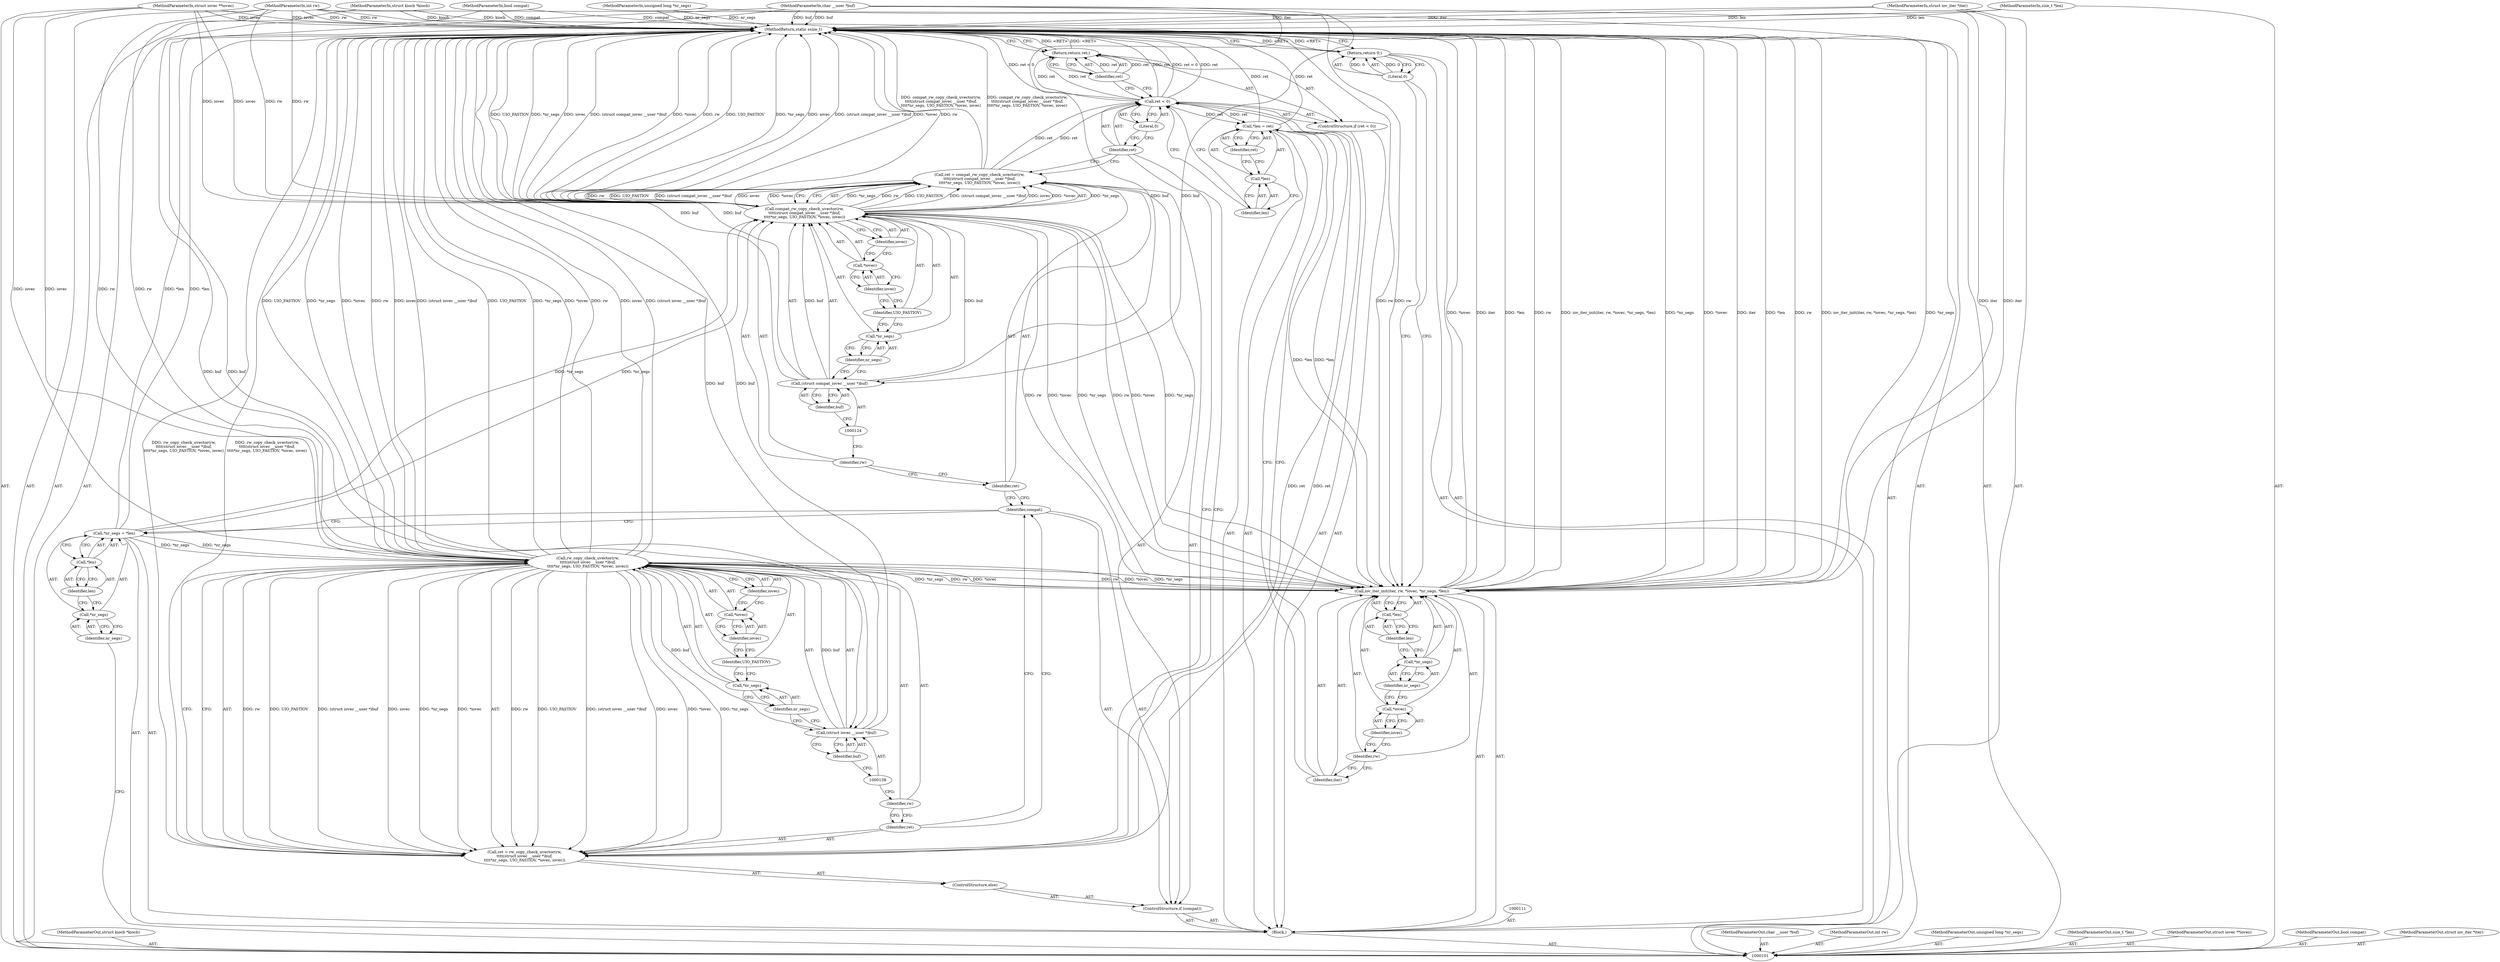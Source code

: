 digraph "0_linux_4c185ce06dca14f5cea192f5a2c981ef50663f2b_1" {
"1000167" [label="(MethodReturn,static ssize_t)"];
"1000102" [label="(MethodParameterIn,struct kiocb *kiocb)"];
"1000226" [label="(MethodParameterOut,struct kiocb *kiocb)"];
"1000112" [label="(Call,*nr_segs = *len)"];
"1000113" [label="(Call,*nr_segs)"];
"1000115" [label="(Call,*len)"];
"1000116" [label="(Identifier,len)"];
"1000114" [label="(Identifier,nr_segs)"];
"1000117" [label="(ControlStructure,if (compat))"];
"1000118" [label="(Identifier,compat)"];
"1000119" [label="(Call,ret = compat_rw_copy_check_uvector(rw,\n\t\t\t\t(struct compat_iovec __user *)buf,\n\t\t\t\t*nr_segs, UIO_FASTIOV, *iovec, iovec))"];
"1000120" [label="(Identifier,ret)"];
"1000122" [label="(Identifier,rw)"];
"1000121" [label="(Call,compat_rw_copy_check_uvector(rw,\n\t\t\t\t(struct compat_iovec __user *)buf,\n\t\t\t\t*nr_segs, UIO_FASTIOV, *iovec, iovec))"];
"1000125" [label="(Identifier,buf)"];
"1000123" [label="(Call,(struct compat_iovec __user *)buf)"];
"1000128" [label="(Identifier,UIO_FASTIOV)"];
"1000129" [label="(Call,*iovec)"];
"1000130" [label="(Identifier,iovec)"];
"1000131" [label="(Identifier,iovec)"];
"1000126" [label="(Call,*nr_segs)"];
"1000127" [label="(Identifier,nr_segs)"];
"1000132" [label="(ControlStructure,else)"];
"1000104" [label="(MethodParameterIn,char __user *buf)"];
"1000228" [label="(MethodParameterOut,char __user *buf)"];
"1000103" [label="(MethodParameterIn,int rw)"];
"1000227" [label="(MethodParameterOut,int rw)"];
"1000133" [label="(Call,ret = rw_copy_check_uvector(rw,\n\t\t\t\t(struct iovec __user *)buf,\n\t\t\t\t*nr_segs, UIO_FASTIOV, *iovec, iovec))"];
"1000134" [label="(Identifier,ret)"];
"1000136" [label="(Identifier,rw)"];
"1000135" [label="(Call,rw_copy_check_uvector(rw,\n\t\t\t\t(struct iovec __user *)buf,\n\t\t\t\t*nr_segs, UIO_FASTIOV, *iovec, iovec))"];
"1000139" [label="(Identifier,buf)"];
"1000137" [label="(Call,(struct iovec __user *)buf)"];
"1000142" [label="(Identifier,UIO_FASTIOV)"];
"1000143" [label="(Call,*iovec)"];
"1000144" [label="(Identifier,iovec)"];
"1000145" [label="(Identifier,iovec)"];
"1000140" [label="(Call,*nr_segs)"];
"1000141" [label="(Identifier,nr_segs)"];
"1000146" [label="(ControlStructure,if (ret < 0))"];
"1000149" [label="(Literal,0)"];
"1000147" [label="(Call,ret < 0)"];
"1000148" [label="(Identifier,ret)"];
"1000150" [label="(Return,return ret;)"];
"1000151" [label="(Identifier,ret)"];
"1000152" [label="(Call,*len = ret)"];
"1000153" [label="(Call,*len)"];
"1000154" [label="(Identifier,len)"];
"1000155" [label="(Identifier,ret)"];
"1000156" [label="(Call,iov_iter_init(iter, rw, *iovec, *nr_segs, *len))"];
"1000157" [label="(Identifier,iter)"];
"1000158" [label="(Identifier,rw)"];
"1000159" [label="(Call,*iovec)"];
"1000160" [label="(Identifier,iovec)"];
"1000161" [label="(Call,*nr_segs)"];
"1000162" [label="(Identifier,nr_segs)"];
"1000163" [label="(Call,*len)"];
"1000164" [label="(Identifier,len)"];
"1000165" [label="(Return,return 0;)"];
"1000166" [label="(Literal,0)"];
"1000105" [label="(MethodParameterIn,unsigned long *nr_segs)"];
"1000229" [label="(MethodParameterOut,unsigned long *nr_segs)"];
"1000106" [label="(MethodParameterIn,size_t *len)"];
"1000230" [label="(MethodParameterOut,size_t *len)"];
"1000107" [label="(MethodParameterIn,struct iovec **iovec)"];
"1000231" [label="(MethodParameterOut,struct iovec **iovec)"];
"1000108" [label="(MethodParameterIn,bool compat)"];
"1000232" [label="(MethodParameterOut,bool compat)"];
"1000109" [label="(MethodParameterIn,struct iov_iter *iter)"];
"1000233" [label="(MethodParameterOut,struct iov_iter *iter)"];
"1000110" [label="(Block,)"];
"1000167" -> "1000101"  [label="AST: "];
"1000167" -> "1000150"  [label="CFG: "];
"1000167" -> "1000165"  [label="CFG: "];
"1000165" -> "1000167"  [label="DDG: <RET>"];
"1000150" -> "1000167"  [label="DDG: <RET>"];
"1000156" -> "1000167"  [label="DDG: *iovec"];
"1000156" -> "1000167"  [label="DDG: iter"];
"1000156" -> "1000167"  [label="DDG: *len"];
"1000156" -> "1000167"  [label="DDG: rw"];
"1000156" -> "1000167"  [label="DDG: iov_iter_init(iter, rw, *iovec, *nr_segs, *len)"];
"1000156" -> "1000167"  [label="DDG: *nr_segs"];
"1000121" -> "1000167"  [label="DDG: *nr_segs"];
"1000121" -> "1000167"  [label="DDG: iovec"];
"1000121" -> "1000167"  [label="DDG: (struct compat_iovec __user *)buf"];
"1000121" -> "1000167"  [label="DDG: *iovec"];
"1000121" -> "1000167"  [label="DDG: rw"];
"1000121" -> "1000167"  [label="DDG: UIO_FASTIOV"];
"1000135" -> "1000167"  [label="DDG: UIO_FASTIOV"];
"1000135" -> "1000167"  [label="DDG: *nr_segs"];
"1000135" -> "1000167"  [label="DDG: *iovec"];
"1000135" -> "1000167"  [label="DDG: rw"];
"1000135" -> "1000167"  [label="DDG: iovec"];
"1000135" -> "1000167"  [label="DDG: (struct iovec __user *)buf"];
"1000123" -> "1000167"  [label="DDG: buf"];
"1000108" -> "1000167"  [label="DDG: compat"];
"1000107" -> "1000167"  [label="DDG: iovec"];
"1000104" -> "1000167"  [label="DDG: buf"];
"1000105" -> "1000167"  [label="DDG: nr_segs"];
"1000147" -> "1000167"  [label="DDG: ret"];
"1000147" -> "1000167"  [label="DDG: ret < 0"];
"1000133" -> "1000167"  [label="DDG: rw_copy_check_uvector(rw,\n\t\t\t\t(struct iovec __user *)buf,\n\t\t\t\t*nr_segs, UIO_FASTIOV, *iovec, iovec)"];
"1000137" -> "1000167"  [label="DDG: buf"];
"1000152" -> "1000167"  [label="DDG: ret"];
"1000103" -> "1000167"  [label="DDG: rw"];
"1000112" -> "1000167"  [label="DDG: *len"];
"1000119" -> "1000167"  [label="DDG: compat_rw_copy_check_uvector(rw,\n\t\t\t\t(struct compat_iovec __user *)buf,\n\t\t\t\t*nr_segs, UIO_FASTIOV, *iovec, iovec)"];
"1000102" -> "1000167"  [label="DDG: kiocb"];
"1000106" -> "1000167"  [label="DDG: len"];
"1000109" -> "1000167"  [label="DDG: iter"];
"1000102" -> "1000101"  [label="AST: "];
"1000102" -> "1000167"  [label="DDG: kiocb"];
"1000226" -> "1000101"  [label="AST: "];
"1000112" -> "1000110"  [label="AST: "];
"1000112" -> "1000115"  [label="CFG: "];
"1000113" -> "1000112"  [label="AST: "];
"1000115" -> "1000112"  [label="AST: "];
"1000118" -> "1000112"  [label="CFG: "];
"1000112" -> "1000167"  [label="DDG: *len"];
"1000112" -> "1000121"  [label="DDG: *nr_segs"];
"1000112" -> "1000135"  [label="DDG: *nr_segs"];
"1000113" -> "1000112"  [label="AST: "];
"1000113" -> "1000114"  [label="CFG: "];
"1000114" -> "1000113"  [label="AST: "];
"1000116" -> "1000113"  [label="CFG: "];
"1000115" -> "1000112"  [label="AST: "];
"1000115" -> "1000116"  [label="CFG: "];
"1000116" -> "1000115"  [label="AST: "];
"1000112" -> "1000115"  [label="CFG: "];
"1000116" -> "1000115"  [label="AST: "];
"1000116" -> "1000113"  [label="CFG: "];
"1000115" -> "1000116"  [label="CFG: "];
"1000114" -> "1000113"  [label="AST: "];
"1000114" -> "1000101"  [label="CFG: "];
"1000113" -> "1000114"  [label="CFG: "];
"1000117" -> "1000110"  [label="AST: "];
"1000118" -> "1000117"  [label="AST: "];
"1000119" -> "1000117"  [label="AST: "];
"1000132" -> "1000117"  [label="AST: "];
"1000118" -> "1000117"  [label="AST: "];
"1000118" -> "1000112"  [label="CFG: "];
"1000120" -> "1000118"  [label="CFG: "];
"1000134" -> "1000118"  [label="CFG: "];
"1000119" -> "1000117"  [label="AST: "];
"1000119" -> "1000121"  [label="CFG: "];
"1000120" -> "1000119"  [label="AST: "];
"1000121" -> "1000119"  [label="AST: "];
"1000148" -> "1000119"  [label="CFG: "];
"1000119" -> "1000167"  [label="DDG: compat_rw_copy_check_uvector(rw,\n\t\t\t\t(struct compat_iovec __user *)buf,\n\t\t\t\t*nr_segs, UIO_FASTIOV, *iovec, iovec)"];
"1000121" -> "1000119"  [label="DDG: *nr_segs"];
"1000121" -> "1000119"  [label="DDG: rw"];
"1000121" -> "1000119"  [label="DDG: UIO_FASTIOV"];
"1000121" -> "1000119"  [label="DDG: (struct compat_iovec __user *)buf"];
"1000121" -> "1000119"  [label="DDG: iovec"];
"1000121" -> "1000119"  [label="DDG: *iovec"];
"1000119" -> "1000147"  [label="DDG: ret"];
"1000120" -> "1000119"  [label="AST: "];
"1000120" -> "1000118"  [label="CFG: "];
"1000122" -> "1000120"  [label="CFG: "];
"1000122" -> "1000121"  [label="AST: "];
"1000122" -> "1000120"  [label="CFG: "];
"1000124" -> "1000122"  [label="CFG: "];
"1000121" -> "1000119"  [label="AST: "];
"1000121" -> "1000131"  [label="CFG: "];
"1000122" -> "1000121"  [label="AST: "];
"1000123" -> "1000121"  [label="AST: "];
"1000126" -> "1000121"  [label="AST: "];
"1000128" -> "1000121"  [label="AST: "];
"1000129" -> "1000121"  [label="AST: "];
"1000131" -> "1000121"  [label="AST: "];
"1000119" -> "1000121"  [label="CFG: "];
"1000121" -> "1000167"  [label="DDG: *nr_segs"];
"1000121" -> "1000167"  [label="DDG: iovec"];
"1000121" -> "1000167"  [label="DDG: (struct compat_iovec __user *)buf"];
"1000121" -> "1000167"  [label="DDG: *iovec"];
"1000121" -> "1000167"  [label="DDG: rw"];
"1000121" -> "1000167"  [label="DDG: UIO_FASTIOV"];
"1000121" -> "1000119"  [label="DDG: *nr_segs"];
"1000121" -> "1000119"  [label="DDG: rw"];
"1000121" -> "1000119"  [label="DDG: UIO_FASTIOV"];
"1000121" -> "1000119"  [label="DDG: (struct compat_iovec __user *)buf"];
"1000121" -> "1000119"  [label="DDG: iovec"];
"1000121" -> "1000119"  [label="DDG: *iovec"];
"1000103" -> "1000121"  [label="DDG: rw"];
"1000123" -> "1000121"  [label="DDG: buf"];
"1000112" -> "1000121"  [label="DDG: *nr_segs"];
"1000107" -> "1000121"  [label="DDG: iovec"];
"1000121" -> "1000156"  [label="DDG: rw"];
"1000121" -> "1000156"  [label="DDG: *iovec"];
"1000121" -> "1000156"  [label="DDG: *nr_segs"];
"1000125" -> "1000123"  [label="AST: "];
"1000125" -> "1000124"  [label="CFG: "];
"1000123" -> "1000125"  [label="CFG: "];
"1000123" -> "1000121"  [label="AST: "];
"1000123" -> "1000125"  [label="CFG: "];
"1000124" -> "1000123"  [label="AST: "];
"1000125" -> "1000123"  [label="AST: "];
"1000127" -> "1000123"  [label="CFG: "];
"1000123" -> "1000167"  [label="DDG: buf"];
"1000123" -> "1000121"  [label="DDG: buf"];
"1000104" -> "1000123"  [label="DDG: buf"];
"1000128" -> "1000121"  [label="AST: "];
"1000128" -> "1000126"  [label="CFG: "];
"1000130" -> "1000128"  [label="CFG: "];
"1000129" -> "1000121"  [label="AST: "];
"1000129" -> "1000130"  [label="CFG: "];
"1000130" -> "1000129"  [label="AST: "];
"1000131" -> "1000129"  [label="CFG: "];
"1000130" -> "1000129"  [label="AST: "];
"1000130" -> "1000128"  [label="CFG: "];
"1000129" -> "1000130"  [label="CFG: "];
"1000131" -> "1000121"  [label="AST: "];
"1000131" -> "1000129"  [label="CFG: "];
"1000121" -> "1000131"  [label="CFG: "];
"1000126" -> "1000121"  [label="AST: "];
"1000126" -> "1000127"  [label="CFG: "];
"1000127" -> "1000126"  [label="AST: "];
"1000128" -> "1000126"  [label="CFG: "];
"1000127" -> "1000126"  [label="AST: "];
"1000127" -> "1000123"  [label="CFG: "];
"1000126" -> "1000127"  [label="CFG: "];
"1000132" -> "1000117"  [label="AST: "];
"1000133" -> "1000132"  [label="AST: "];
"1000104" -> "1000101"  [label="AST: "];
"1000104" -> "1000167"  [label="DDG: buf"];
"1000104" -> "1000123"  [label="DDG: buf"];
"1000104" -> "1000137"  [label="DDG: buf"];
"1000228" -> "1000101"  [label="AST: "];
"1000103" -> "1000101"  [label="AST: "];
"1000103" -> "1000167"  [label="DDG: rw"];
"1000103" -> "1000121"  [label="DDG: rw"];
"1000103" -> "1000135"  [label="DDG: rw"];
"1000103" -> "1000156"  [label="DDG: rw"];
"1000227" -> "1000101"  [label="AST: "];
"1000133" -> "1000132"  [label="AST: "];
"1000133" -> "1000135"  [label="CFG: "];
"1000134" -> "1000133"  [label="AST: "];
"1000135" -> "1000133"  [label="AST: "];
"1000148" -> "1000133"  [label="CFG: "];
"1000133" -> "1000167"  [label="DDG: rw_copy_check_uvector(rw,\n\t\t\t\t(struct iovec __user *)buf,\n\t\t\t\t*nr_segs, UIO_FASTIOV, *iovec, iovec)"];
"1000135" -> "1000133"  [label="DDG: rw"];
"1000135" -> "1000133"  [label="DDG: UIO_FASTIOV"];
"1000135" -> "1000133"  [label="DDG: (struct iovec __user *)buf"];
"1000135" -> "1000133"  [label="DDG: iovec"];
"1000135" -> "1000133"  [label="DDG: *nr_segs"];
"1000135" -> "1000133"  [label="DDG: *iovec"];
"1000133" -> "1000147"  [label="DDG: ret"];
"1000134" -> "1000133"  [label="AST: "];
"1000134" -> "1000118"  [label="CFG: "];
"1000136" -> "1000134"  [label="CFG: "];
"1000136" -> "1000135"  [label="AST: "];
"1000136" -> "1000134"  [label="CFG: "];
"1000138" -> "1000136"  [label="CFG: "];
"1000135" -> "1000133"  [label="AST: "];
"1000135" -> "1000145"  [label="CFG: "];
"1000136" -> "1000135"  [label="AST: "];
"1000137" -> "1000135"  [label="AST: "];
"1000140" -> "1000135"  [label="AST: "];
"1000142" -> "1000135"  [label="AST: "];
"1000143" -> "1000135"  [label="AST: "];
"1000145" -> "1000135"  [label="AST: "];
"1000133" -> "1000135"  [label="CFG: "];
"1000135" -> "1000167"  [label="DDG: UIO_FASTIOV"];
"1000135" -> "1000167"  [label="DDG: *nr_segs"];
"1000135" -> "1000167"  [label="DDG: *iovec"];
"1000135" -> "1000167"  [label="DDG: rw"];
"1000135" -> "1000167"  [label="DDG: iovec"];
"1000135" -> "1000167"  [label="DDG: (struct iovec __user *)buf"];
"1000135" -> "1000133"  [label="DDG: rw"];
"1000135" -> "1000133"  [label="DDG: UIO_FASTIOV"];
"1000135" -> "1000133"  [label="DDG: (struct iovec __user *)buf"];
"1000135" -> "1000133"  [label="DDG: iovec"];
"1000135" -> "1000133"  [label="DDG: *nr_segs"];
"1000135" -> "1000133"  [label="DDG: *iovec"];
"1000103" -> "1000135"  [label="DDG: rw"];
"1000137" -> "1000135"  [label="DDG: buf"];
"1000112" -> "1000135"  [label="DDG: *nr_segs"];
"1000107" -> "1000135"  [label="DDG: iovec"];
"1000135" -> "1000156"  [label="DDG: rw"];
"1000135" -> "1000156"  [label="DDG: *iovec"];
"1000135" -> "1000156"  [label="DDG: *nr_segs"];
"1000139" -> "1000137"  [label="AST: "];
"1000139" -> "1000138"  [label="CFG: "];
"1000137" -> "1000139"  [label="CFG: "];
"1000137" -> "1000135"  [label="AST: "];
"1000137" -> "1000139"  [label="CFG: "];
"1000138" -> "1000137"  [label="AST: "];
"1000139" -> "1000137"  [label="AST: "];
"1000141" -> "1000137"  [label="CFG: "];
"1000137" -> "1000167"  [label="DDG: buf"];
"1000137" -> "1000135"  [label="DDG: buf"];
"1000104" -> "1000137"  [label="DDG: buf"];
"1000142" -> "1000135"  [label="AST: "];
"1000142" -> "1000140"  [label="CFG: "];
"1000144" -> "1000142"  [label="CFG: "];
"1000143" -> "1000135"  [label="AST: "];
"1000143" -> "1000144"  [label="CFG: "];
"1000144" -> "1000143"  [label="AST: "];
"1000145" -> "1000143"  [label="CFG: "];
"1000144" -> "1000143"  [label="AST: "];
"1000144" -> "1000142"  [label="CFG: "];
"1000143" -> "1000144"  [label="CFG: "];
"1000145" -> "1000135"  [label="AST: "];
"1000145" -> "1000143"  [label="CFG: "];
"1000135" -> "1000145"  [label="CFG: "];
"1000140" -> "1000135"  [label="AST: "];
"1000140" -> "1000141"  [label="CFG: "];
"1000141" -> "1000140"  [label="AST: "];
"1000142" -> "1000140"  [label="CFG: "];
"1000141" -> "1000140"  [label="AST: "];
"1000141" -> "1000137"  [label="CFG: "];
"1000140" -> "1000141"  [label="CFG: "];
"1000146" -> "1000110"  [label="AST: "];
"1000147" -> "1000146"  [label="AST: "];
"1000150" -> "1000146"  [label="AST: "];
"1000149" -> "1000147"  [label="AST: "];
"1000149" -> "1000148"  [label="CFG: "];
"1000147" -> "1000149"  [label="CFG: "];
"1000147" -> "1000146"  [label="AST: "];
"1000147" -> "1000149"  [label="CFG: "];
"1000148" -> "1000147"  [label="AST: "];
"1000149" -> "1000147"  [label="AST: "];
"1000151" -> "1000147"  [label="CFG: "];
"1000154" -> "1000147"  [label="CFG: "];
"1000147" -> "1000167"  [label="DDG: ret"];
"1000147" -> "1000167"  [label="DDG: ret < 0"];
"1000133" -> "1000147"  [label="DDG: ret"];
"1000119" -> "1000147"  [label="DDG: ret"];
"1000147" -> "1000150"  [label="DDG: ret"];
"1000147" -> "1000152"  [label="DDG: ret"];
"1000148" -> "1000147"  [label="AST: "];
"1000148" -> "1000119"  [label="CFG: "];
"1000148" -> "1000133"  [label="CFG: "];
"1000149" -> "1000148"  [label="CFG: "];
"1000150" -> "1000146"  [label="AST: "];
"1000150" -> "1000151"  [label="CFG: "];
"1000151" -> "1000150"  [label="AST: "];
"1000167" -> "1000150"  [label="CFG: "];
"1000150" -> "1000167"  [label="DDG: <RET>"];
"1000151" -> "1000150"  [label="DDG: ret"];
"1000147" -> "1000150"  [label="DDG: ret"];
"1000151" -> "1000150"  [label="AST: "];
"1000151" -> "1000147"  [label="CFG: "];
"1000150" -> "1000151"  [label="CFG: "];
"1000151" -> "1000150"  [label="DDG: ret"];
"1000152" -> "1000110"  [label="AST: "];
"1000152" -> "1000155"  [label="CFG: "];
"1000153" -> "1000152"  [label="AST: "];
"1000155" -> "1000152"  [label="AST: "];
"1000157" -> "1000152"  [label="CFG: "];
"1000152" -> "1000167"  [label="DDG: ret"];
"1000147" -> "1000152"  [label="DDG: ret"];
"1000152" -> "1000156"  [label="DDG: *len"];
"1000153" -> "1000152"  [label="AST: "];
"1000153" -> "1000154"  [label="CFG: "];
"1000154" -> "1000153"  [label="AST: "];
"1000155" -> "1000153"  [label="CFG: "];
"1000154" -> "1000153"  [label="AST: "];
"1000154" -> "1000147"  [label="CFG: "];
"1000153" -> "1000154"  [label="CFG: "];
"1000155" -> "1000152"  [label="AST: "];
"1000155" -> "1000153"  [label="CFG: "];
"1000152" -> "1000155"  [label="CFG: "];
"1000156" -> "1000110"  [label="AST: "];
"1000156" -> "1000163"  [label="CFG: "];
"1000157" -> "1000156"  [label="AST: "];
"1000158" -> "1000156"  [label="AST: "];
"1000159" -> "1000156"  [label="AST: "];
"1000161" -> "1000156"  [label="AST: "];
"1000163" -> "1000156"  [label="AST: "];
"1000166" -> "1000156"  [label="CFG: "];
"1000156" -> "1000167"  [label="DDG: *iovec"];
"1000156" -> "1000167"  [label="DDG: iter"];
"1000156" -> "1000167"  [label="DDG: *len"];
"1000156" -> "1000167"  [label="DDG: rw"];
"1000156" -> "1000167"  [label="DDG: iov_iter_init(iter, rw, *iovec, *nr_segs, *len)"];
"1000156" -> "1000167"  [label="DDG: *nr_segs"];
"1000109" -> "1000156"  [label="DDG: iter"];
"1000135" -> "1000156"  [label="DDG: rw"];
"1000135" -> "1000156"  [label="DDG: *iovec"];
"1000135" -> "1000156"  [label="DDG: *nr_segs"];
"1000121" -> "1000156"  [label="DDG: rw"];
"1000121" -> "1000156"  [label="DDG: *iovec"];
"1000121" -> "1000156"  [label="DDG: *nr_segs"];
"1000103" -> "1000156"  [label="DDG: rw"];
"1000152" -> "1000156"  [label="DDG: *len"];
"1000157" -> "1000156"  [label="AST: "];
"1000157" -> "1000152"  [label="CFG: "];
"1000158" -> "1000157"  [label="CFG: "];
"1000158" -> "1000156"  [label="AST: "];
"1000158" -> "1000157"  [label="CFG: "];
"1000160" -> "1000158"  [label="CFG: "];
"1000159" -> "1000156"  [label="AST: "];
"1000159" -> "1000160"  [label="CFG: "];
"1000160" -> "1000159"  [label="AST: "];
"1000162" -> "1000159"  [label="CFG: "];
"1000160" -> "1000159"  [label="AST: "];
"1000160" -> "1000158"  [label="CFG: "];
"1000159" -> "1000160"  [label="CFG: "];
"1000161" -> "1000156"  [label="AST: "];
"1000161" -> "1000162"  [label="CFG: "];
"1000162" -> "1000161"  [label="AST: "];
"1000164" -> "1000161"  [label="CFG: "];
"1000162" -> "1000161"  [label="AST: "];
"1000162" -> "1000159"  [label="CFG: "];
"1000161" -> "1000162"  [label="CFG: "];
"1000163" -> "1000156"  [label="AST: "];
"1000163" -> "1000164"  [label="CFG: "];
"1000164" -> "1000163"  [label="AST: "];
"1000156" -> "1000163"  [label="CFG: "];
"1000164" -> "1000163"  [label="AST: "];
"1000164" -> "1000161"  [label="CFG: "];
"1000163" -> "1000164"  [label="CFG: "];
"1000165" -> "1000110"  [label="AST: "];
"1000165" -> "1000166"  [label="CFG: "];
"1000166" -> "1000165"  [label="AST: "];
"1000167" -> "1000165"  [label="CFG: "];
"1000165" -> "1000167"  [label="DDG: <RET>"];
"1000166" -> "1000165"  [label="DDG: 0"];
"1000166" -> "1000165"  [label="AST: "];
"1000166" -> "1000156"  [label="CFG: "];
"1000165" -> "1000166"  [label="CFG: "];
"1000166" -> "1000165"  [label="DDG: 0"];
"1000105" -> "1000101"  [label="AST: "];
"1000105" -> "1000167"  [label="DDG: nr_segs"];
"1000229" -> "1000101"  [label="AST: "];
"1000106" -> "1000101"  [label="AST: "];
"1000106" -> "1000167"  [label="DDG: len"];
"1000230" -> "1000101"  [label="AST: "];
"1000107" -> "1000101"  [label="AST: "];
"1000107" -> "1000167"  [label="DDG: iovec"];
"1000107" -> "1000121"  [label="DDG: iovec"];
"1000107" -> "1000135"  [label="DDG: iovec"];
"1000231" -> "1000101"  [label="AST: "];
"1000108" -> "1000101"  [label="AST: "];
"1000108" -> "1000167"  [label="DDG: compat"];
"1000232" -> "1000101"  [label="AST: "];
"1000109" -> "1000101"  [label="AST: "];
"1000109" -> "1000167"  [label="DDG: iter"];
"1000109" -> "1000156"  [label="DDG: iter"];
"1000233" -> "1000101"  [label="AST: "];
"1000110" -> "1000101"  [label="AST: "];
"1000111" -> "1000110"  [label="AST: "];
"1000112" -> "1000110"  [label="AST: "];
"1000117" -> "1000110"  [label="AST: "];
"1000146" -> "1000110"  [label="AST: "];
"1000152" -> "1000110"  [label="AST: "];
"1000156" -> "1000110"  [label="AST: "];
"1000165" -> "1000110"  [label="AST: "];
}
